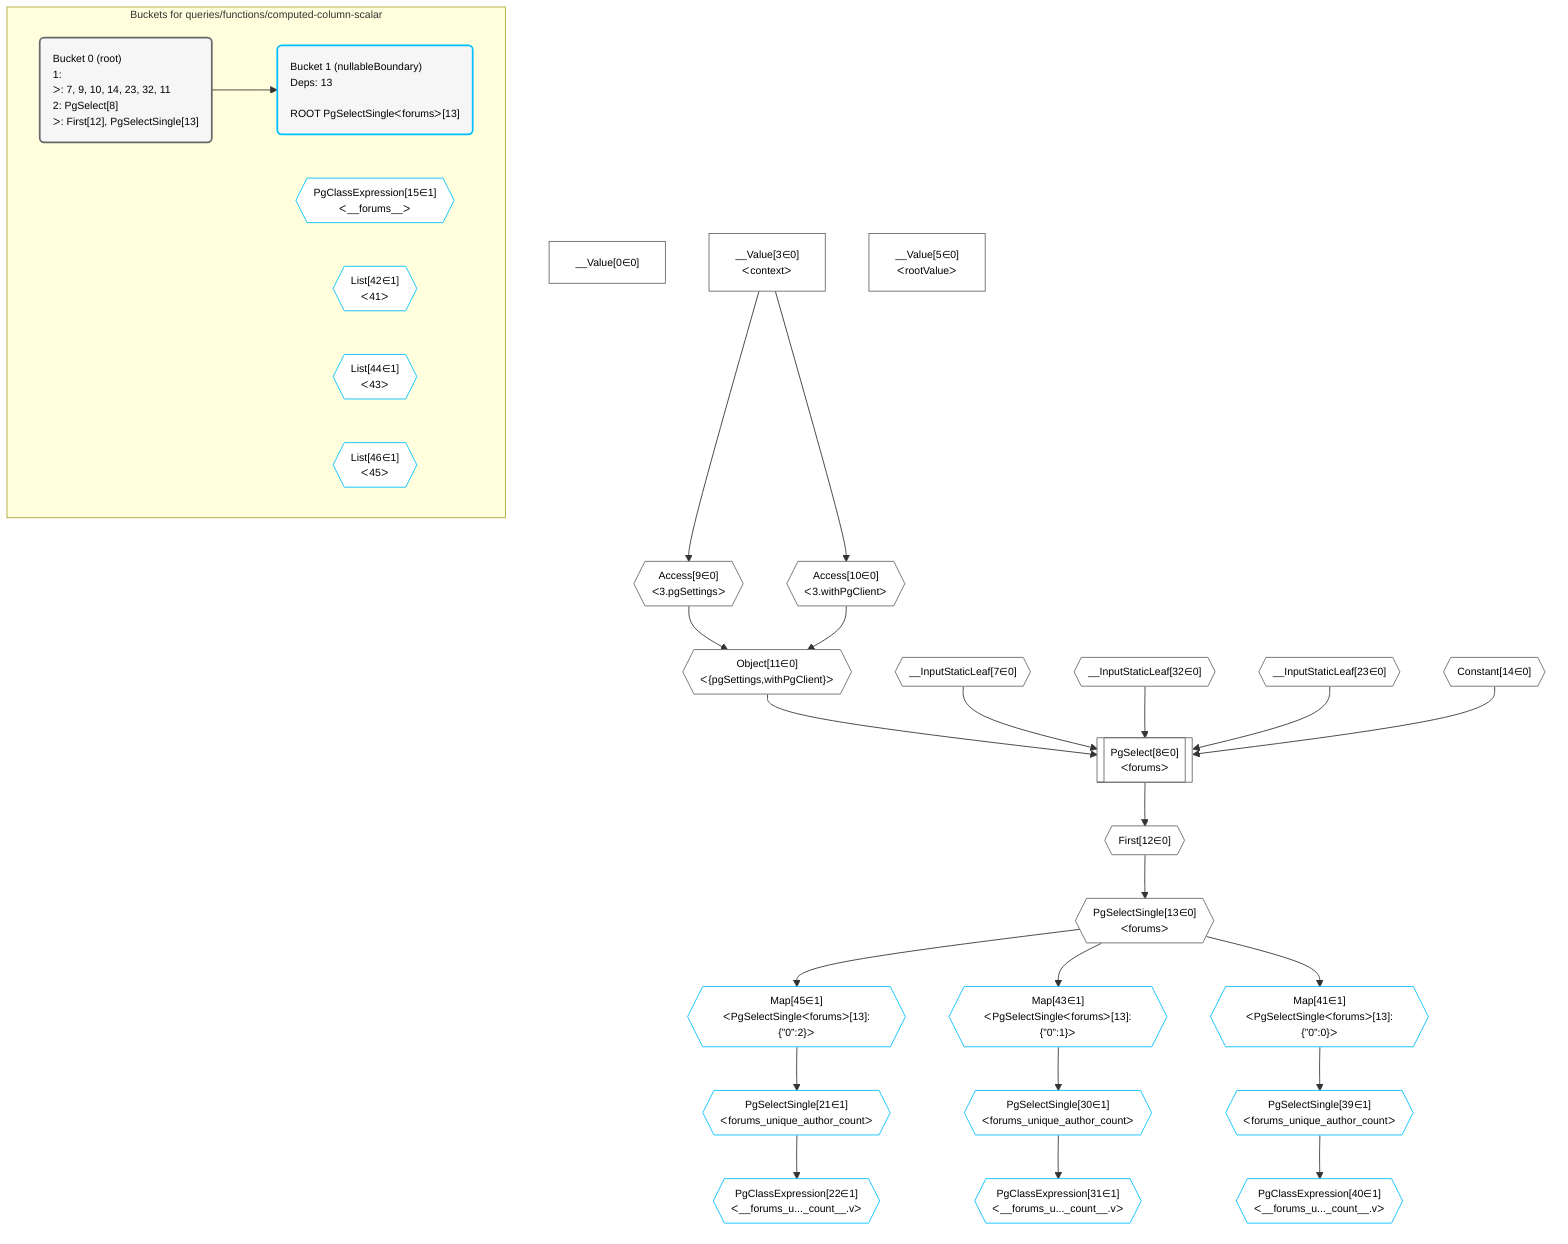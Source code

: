 %%{init: {'themeVariables': { 'fontSize': '12px'}}}%%
graph TD
    classDef path fill:#eee,stroke:#000,color:#000
    classDef plan fill:#fff,stroke-width:1px,color:#000
    classDef itemplan fill:#fff,stroke-width:2px,color:#000
    classDef unbatchedplan fill:#dff,stroke-width:1px,color:#000
    classDef sideeffectplan fill:#fcc,stroke-width:2px,color:#000
    classDef bucket fill:#f6f6f6,color:#000,stroke-width:2px,text-align:left


    %% define steps
    __Value0["__Value[0∈0]"]:::plan
    __Value3["__Value[3∈0]<br />ᐸcontextᐳ"]:::plan
    __Value5["__Value[5∈0]<br />ᐸrootValueᐳ"]:::plan
    __InputStaticLeaf7{{"__InputStaticLeaf[7∈0]"}}:::plan
    Access9{{"Access[9∈0]<br />ᐸ3.pgSettingsᐳ"}}:::plan
    Access10{{"Access[10∈0]<br />ᐸ3.withPgClientᐳ"}}:::plan
    Object11{{"Object[11∈0]<br />ᐸ{pgSettings,withPgClient}ᐳ"}}:::plan
    __InputStaticLeaf32{{"__InputStaticLeaf[32∈0]"}}:::plan
    __InputStaticLeaf23{{"__InputStaticLeaf[23∈0]"}}:::plan
    Constant14{{"Constant[14∈0]"}}:::plan
    PgSelect8[["PgSelect[8∈0]<br />ᐸforumsᐳ"]]:::plan
    First12{{"First[12∈0]"}}:::plan
    PgSelectSingle13{{"PgSelectSingle[13∈0]<br />ᐸforumsᐳ"}}:::plan
    Map45{{"Map[45∈1]<br />ᐸPgSelectSingleᐸforumsᐳ[13]:{”0”:2}ᐳ"}}:::plan
    PgSelectSingle21{{"PgSelectSingle[21∈1]<br />ᐸforums_unique_author_countᐳ"}}:::plan
    PgClassExpression22{{"PgClassExpression[22∈1]<br />ᐸ__forums_u..._count__.vᐳ"}}:::plan
    Map43{{"Map[43∈1]<br />ᐸPgSelectSingleᐸforumsᐳ[13]:{”0”:1}ᐳ"}}:::plan
    PgSelectSingle30{{"PgSelectSingle[30∈1]<br />ᐸforums_unique_author_countᐳ"}}:::plan
    PgClassExpression31{{"PgClassExpression[31∈1]<br />ᐸ__forums_u..._count__.vᐳ"}}:::plan
    Map41{{"Map[41∈1]<br />ᐸPgSelectSingleᐸforumsᐳ[13]:{”0”:0}ᐳ"}}:::plan
    PgSelectSingle39{{"PgSelectSingle[39∈1]<br />ᐸforums_unique_author_countᐳ"}}:::plan
    PgClassExpression40{{"PgClassExpression[40∈1]<br />ᐸ__forums_u..._count__.vᐳ"}}:::plan

    %% plan dependencies
    __Value3 --> Access9
    __Value3 --> Access10
    Access9 & Access10 --> Object11
    Object11 & __InputStaticLeaf7 & __InputStaticLeaf32 & __InputStaticLeaf23 & Constant14 --> PgSelect8
    PgSelect8 --> First12
    First12 --> PgSelectSingle13
    PgSelectSingle13 --> Map45
    Map45 --> PgSelectSingle21
    PgSelectSingle21 --> PgClassExpression22
    PgSelectSingle13 --> Map43
    Map43 --> PgSelectSingle30
    PgSelectSingle30 --> PgClassExpression31
    PgSelectSingle13 --> Map41
    Map41 --> PgSelectSingle39
    PgSelectSingle39 --> PgClassExpression40

    subgraph "Buckets for queries/functions/computed-column-scalar"
    Bucket0("Bucket 0 (root)<br />1: <br />ᐳ: 7, 9, 10, 14, 23, 32, 11<br />2: PgSelect[8]<br />ᐳ: First[12], PgSelectSingle[13]"):::bucket
    classDef bucket0 stroke:#696969
    class Bucket0,__Value0,__Value3,__Value5,__InputStaticLeaf7,PgSelect8,Access9,Access10,Object11,First12,PgSelectSingle13,Constant14,__InputStaticLeaf23,__InputStaticLeaf32 bucket0
    Bucket1("Bucket 1 (nullableBoundary)<br />Deps: 13<br /><br />ROOT PgSelectSingleᐸforumsᐳ[13]"):::bucket
    classDef bucket1 stroke:#00bfff
    PgClassExpression15{{"PgClassExpression[15∈1]<br />ᐸ__forums__ᐳ"}}:::plan
    List42{{"List[42∈1]<br />ᐸ41ᐳ"}}:::plan
    List44{{"List[44∈1]<br />ᐸ43ᐳ"}}:::plan
    List46{{"List[46∈1]<br />ᐸ45ᐳ"}}:::plan
    class Bucket1,PgClassExpression15,PgSelectSingle21,PgClassExpression22,PgSelectSingle30,PgClassExpression31,PgSelectSingle39,PgClassExpression40,Map41,List42,Map43,List44,Map45,List46 bucket1
    Bucket0 --> Bucket1
    end